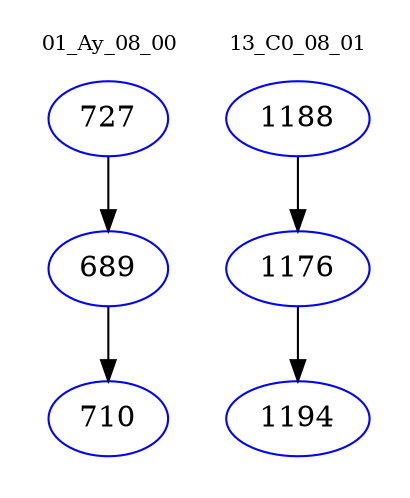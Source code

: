 digraph{
subgraph cluster_0 {
color = white
label = "01_Ay_08_00";
fontsize=10;
T0_727 [label="727", color="blue"]
T0_727 -> T0_689 [color="black"]
T0_689 [label="689", color="blue"]
T0_689 -> T0_710 [color="black"]
T0_710 [label="710", color="blue"]
}
subgraph cluster_1 {
color = white
label = "13_C0_08_01";
fontsize=10;
T1_1188 [label="1188", color="blue"]
T1_1188 -> T1_1176 [color="black"]
T1_1176 [label="1176", color="blue"]
T1_1176 -> T1_1194 [color="black"]
T1_1194 [label="1194", color="blue"]
}
}
